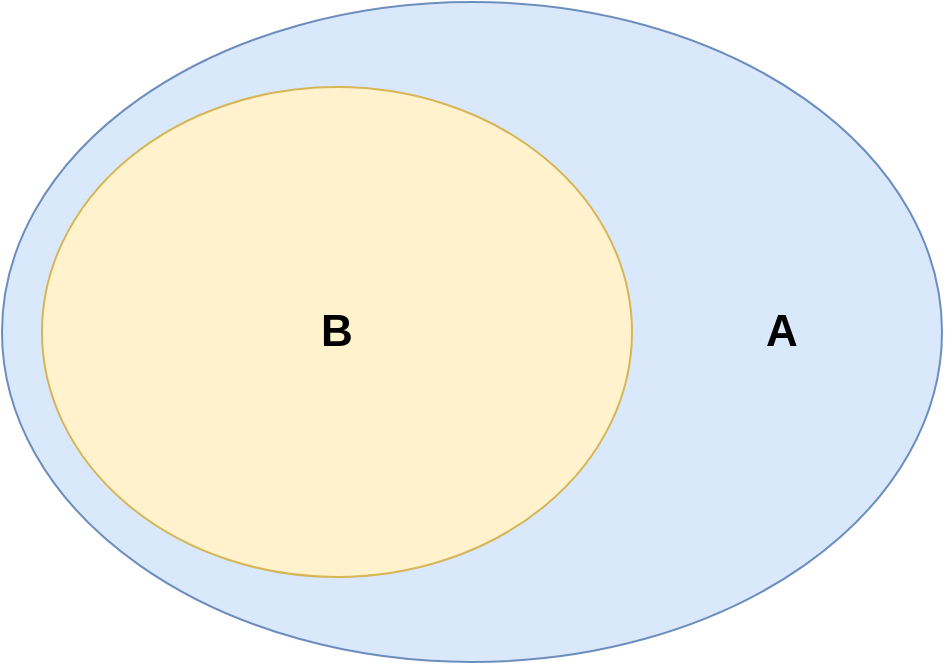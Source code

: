 <mxfile>
    <diagram id="maUeNQ5ymJ09nGy8I0sm" name="Page-1">
        <mxGraphModel dx="815" dy="847" grid="1" gridSize="10" guides="1" tooltips="1" connect="1" arrows="1" fold="1" page="1" pageScale="1" pageWidth="850" pageHeight="1100" math="0" shadow="0">
            <root>
                <mxCell id="0"/>
                <mxCell id="1" parent="0"/>
                <mxCell id="2" value="" style="ellipse;whiteSpace=wrap;html=1;align=right;fillColor=#dae8fc;strokeColor=#6c8ebf;" vertex="1" parent="1">
                    <mxGeometry x="160" y="270" width="470" height="330" as="geometry"/>
                </mxCell>
                <mxCell id="3" value="B" style="ellipse;whiteSpace=wrap;html=1;fontSize=22;fontStyle=1;fillColor=#fff2cc;strokeColor=#d6b656;" vertex="1" parent="1">
                    <mxGeometry x="180" y="312.5" width="295" height="245" as="geometry"/>
                </mxCell>
                <mxCell id="4" value="A" style="text;html=1;align=center;verticalAlign=middle;whiteSpace=wrap;rounded=0;fontSize=22;fontStyle=1" vertex="1" parent="1">
                    <mxGeometry x="520" y="420" width="60" height="30" as="geometry"/>
                </mxCell>
            </root>
        </mxGraphModel>
    </diagram>
</mxfile>